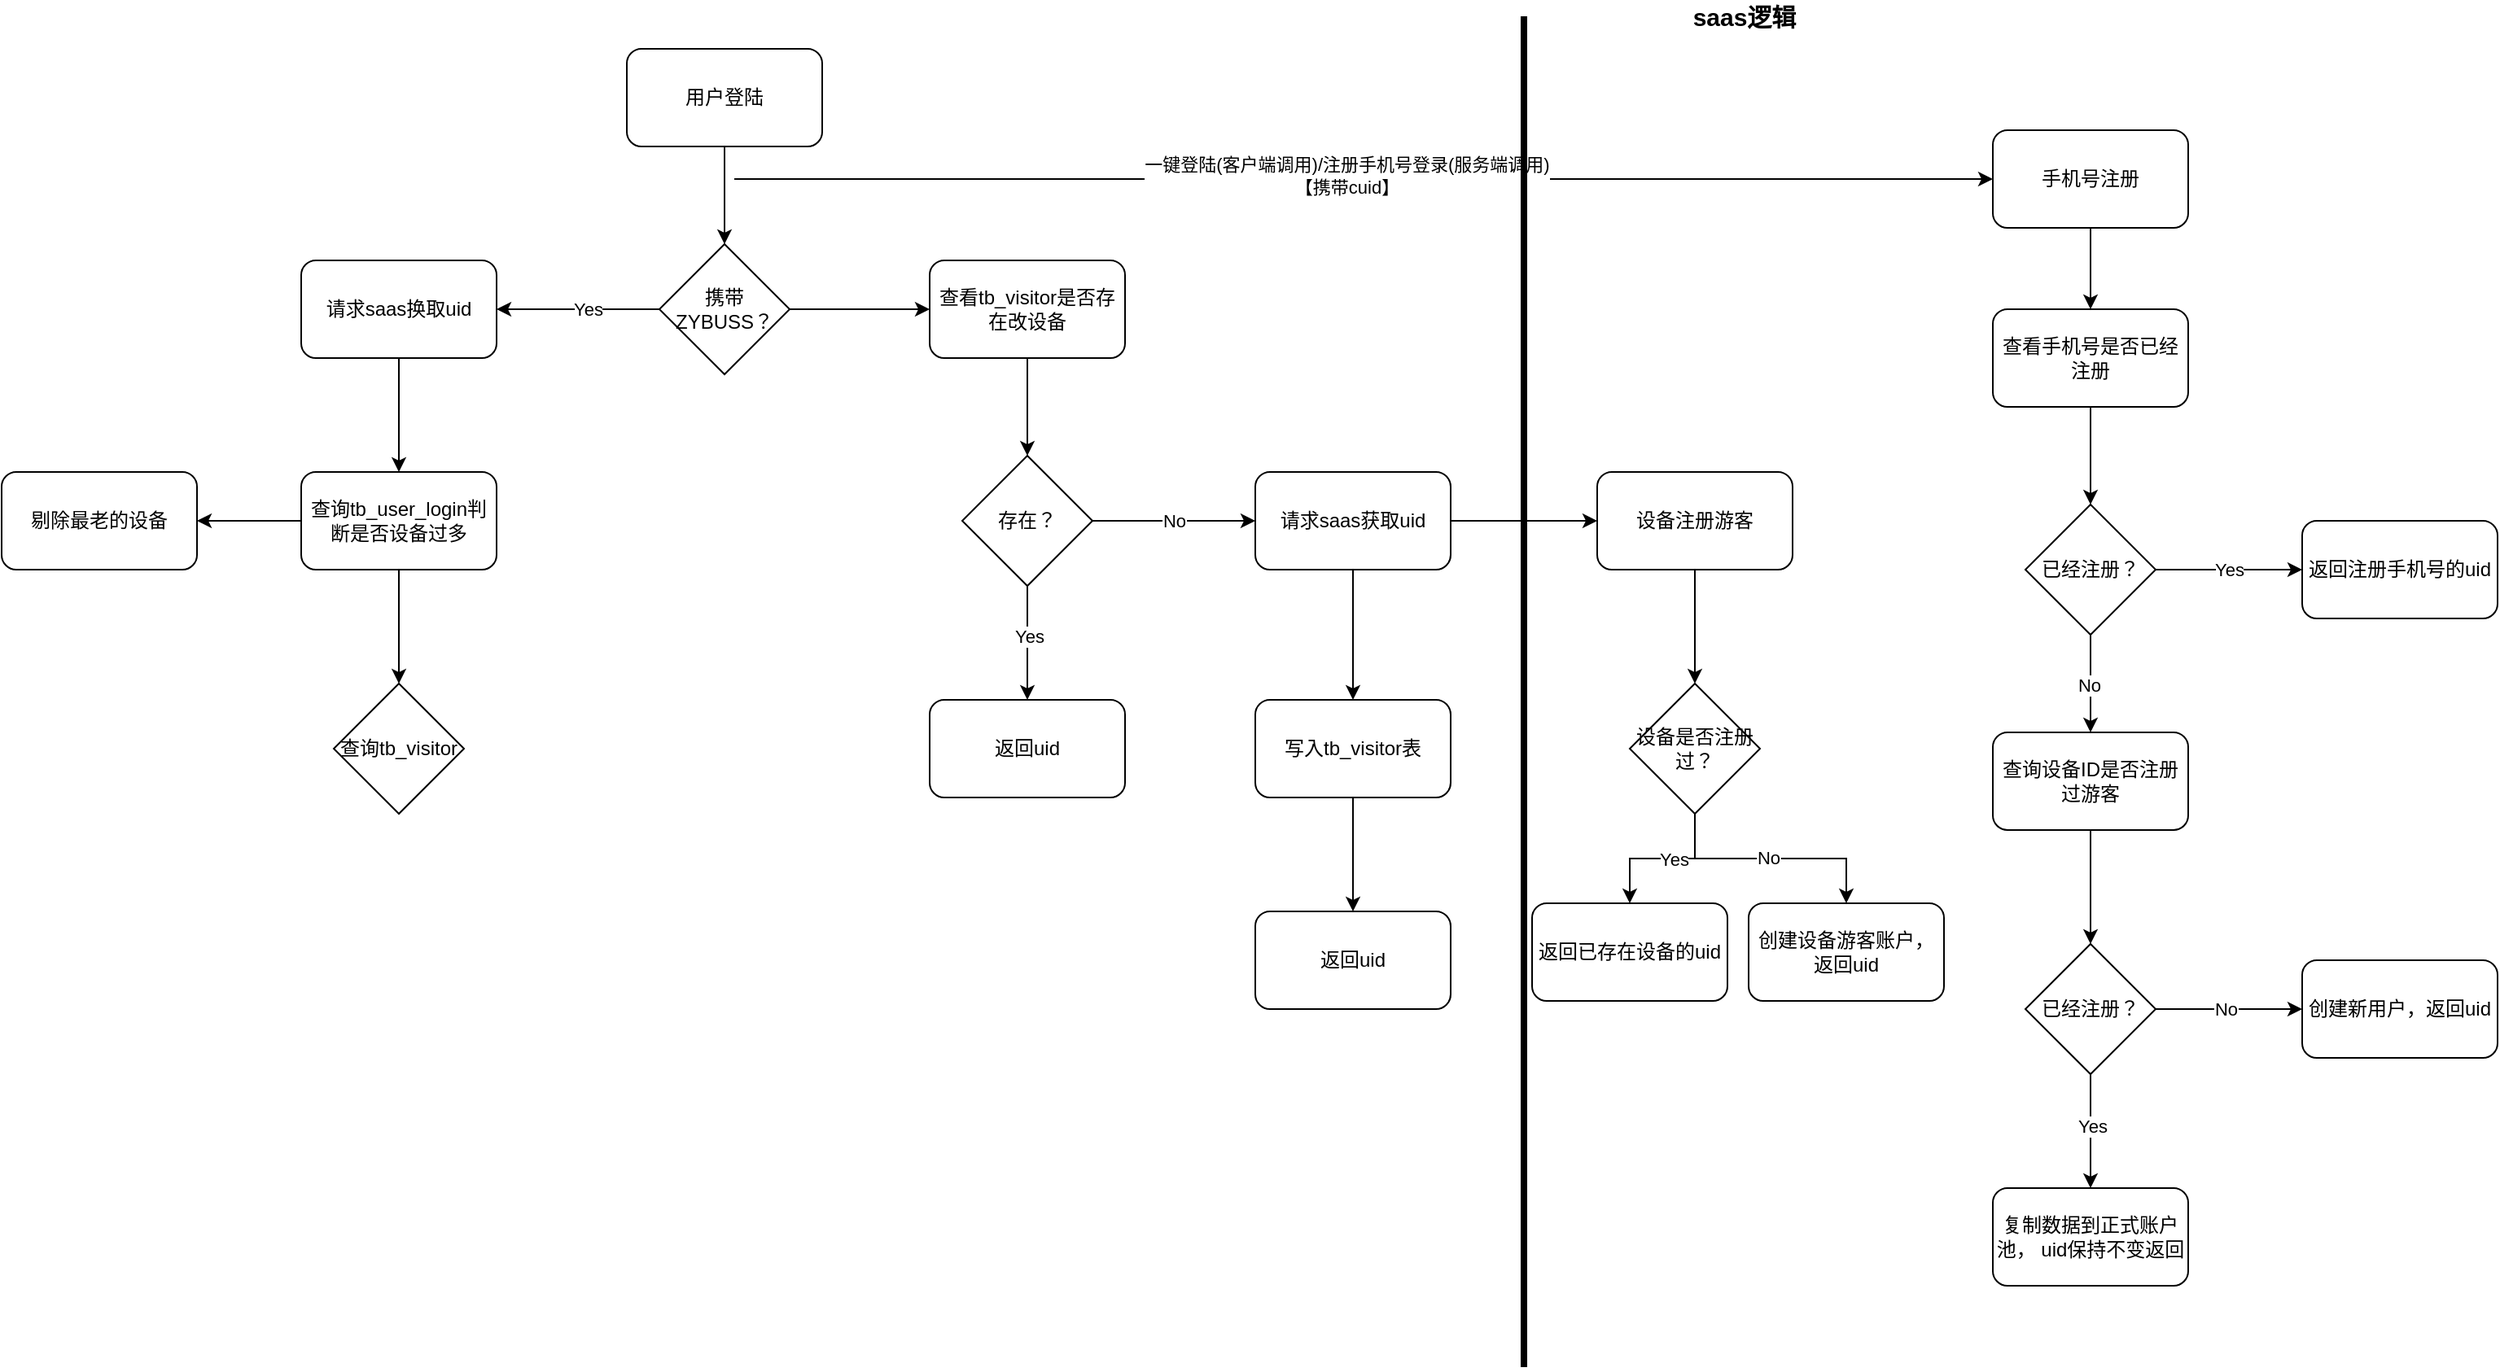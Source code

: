 <mxfile version="14.6.13" type="github">
  <diagram id="S911AtiYUD0wgh2vhi8y" name="Page-1">
    <mxGraphModel dx="2125" dy="808" grid="1" gridSize="10" guides="1" tooltips="1" connect="1" arrows="1" fold="1" page="1" pageScale="1" pageWidth="827" pageHeight="1169" math="0" shadow="0">
      <root>
        <mxCell id="0" />
        <mxCell id="1" parent="0" />
        <mxCell id="Lz_Nin7hzyFE5lzZlfob-11" style="edgeStyle=orthogonalEdgeStyle;rounded=0;orthogonalLoop=1;jettySize=auto;html=1;entryX=0.5;entryY=0;entryDx=0;entryDy=0;" edge="1" parent="1" source="Lz_Nin7hzyFE5lzZlfob-1" target="Lz_Nin7hzyFE5lzZlfob-2">
          <mxGeometry relative="1" as="geometry" />
        </mxCell>
        <mxCell id="Lz_Nin7hzyFE5lzZlfob-1" value="用户登陆" style="rounded=1;whiteSpace=wrap;html=1;" vertex="1" parent="1">
          <mxGeometry x="354" y="60" width="120" height="60" as="geometry" />
        </mxCell>
        <mxCell id="Lz_Nin7hzyFE5lzZlfob-38" style="edgeStyle=orthogonalEdgeStyle;rounded=0;orthogonalLoop=1;jettySize=auto;html=1;entryX=1;entryY=0.5;entryDx=0;entryDy=0;" edge="1" parent="1" source="Lz_Nin7hzyFE5lzZlfob-2" target="Lz_Nin7hzyFE5lzZlfob-3">
          <mxGeometry relative="1" as="geometry" />
        </mxCell>
        <mxCell id="Lz_Nin7hzyFE5lzZlfob-39" value="Yes" style="edgeLabel;html=1;align=center;verticalAlign=middle;resizable=0;points=[];" vertex="1" connectable="0" parent="Lz_Nin7hzyFE5lzZlfob-38">
          <mxGeometry x="-0.12" relative="1" as="geometry">
            <mxPoint as="offset" />
          </mxGeometry>
        </mxCell>
        <mxCell id="Lz_Nin7hzyFE5lzZlfob-41" style="edgeStyle=orthogonalEdgeStyle;rounded=0;orthogonalLoop=1;jettySize=auto;html=1;entryX=0;entryY=0.5;entryDx=0;entryDy=0;" edge="1" parent="1" source="Lz_Nin7hzyFE5lzZlfob-2" target="Lz_Nin7hzyFE5lzZlfob-40">
          <mxGeometry relative="1" as="geometry" />
        </mxCell>
        <mxCell id="Lz_Nin7hzyFE5lzZlfob-2" value="携带ZYBUSS？" style="rhombus;whiteSpace=wrap;html=1;" vertex="1" parent="1">
          <mxGeometry x="374" y="180" width="80" height="80" as="geometry" />
        </mxCell>
        <mxCell id="Lz_Nin7hzyFE5lzZlfob-8" style="edgeStyle=orthogonalEdgeStyle;rounded=0;orthogonalLoop=1;jettySize=auto;html=1;entryX=0.5;entryY=0;entryDx=0;entryDy=0;" edge="1" parent="1" source="Lz_Nin7hzyFE5lzZlfob-3" target="Lz_Nin7hzyFE5lzZlfob-5">
          <mxGeometry relative="1" as="geometry" />
        </mxCell>
        <mxCell id="Lz_Nin7hzyFE5lzZlfob-3" value="请求saas换取uid" style="rounded=1;whiteSpace=wrap;html=1;" vertex="1" parent="1">
          <mxGeometry x="154" y="190" width="120" height="60" as="geometry" />
        </mxCell>
        <mxCell id="Lz_Nin7hzyFE5lzZlfob-7" style="edgeStyle=orthogonalEdgeStyle;rounded=0;orthogonalLoop=1;jettySize=auto;html=1;entryX=1;entryY=0.5;entryDx=0;entryDy=0;" edge="1" parent="1" source="Lz_Nin7hzyFE5lzZlfob-5" target="Lz_Nin7hzyFE5lzZlfob-6">
          <mxGeometry relative="1" as="geometry" />
        </mxCell>
        <mxCell id="Lz_Nin7hzyFE5lzZlfob-10" style="edgeStyle=orthogonalEdgeStyle;rounded=0;orthogonalLoop=1;jettySize=auto;html=1;" edge="1" parent="1" source="Lz_Nin7hzyFE5lzZlfob-5">
          <mxGeometry relative="1" as="geometry">
            <mxPoint x="214" y="450" as="targetPoint" />
          </mxGeometry>
        </mxCell>
        <mxCell id="Lz_Nin7hzyFE5lzZlfob-5" value="查询tb_user_login判断是否设备过多" style="rounded=1;whiteSpace=wrap;html=1;" vertex="1" parent="1">
          <mxGeometry x="154" y="320" width="120" height="60" as="geometry" />
        </mxCell>
        <mxCell id="Lz_Nin7hzyFE5lzZlfob-6" value="剔除最老的设备" style="rounded=1;whiteSpace=wrap;html=1;" vertex="1" parent="1">
          <mxGeometry x="-30" y="320" width="120" height="60" as="geometry" />
        </mxCell>
        <mxCell id="Lz_Nin7hzyFE5lzZlfob-12" value="查询tb_visitor" style="rhombus;whiteSpace=wrap;html=1;" vertex="1" parent="1">
          <mxGeometry x="174" y="450" width="80" height="80" as="geometry" />
        </mxCell>
        <mxCell id="Lz_Nin7hzyFE5lzZlfob-14" value="" style="endArrow=classic;html=1;entryX=0;entryY=0.5;entryDx=0;entryDy=0;" edge="1" parent="1" target="Lz_Nin7hzyFE5lzZlfob-16">
          <mxGeometry width="50" height="50" relative="1" as="geometry">
            <mxPoint x="420" y="140" as="sourcePoint" />
            <mxPoint x="940" y="140" as="targetPoint" />
          </mxGeometry>
        </mxCell>
        <mxCell id="Lz_Nin7hzyFE5lzZlfob-17" value="一键登陆(客户端调用)/注册手机号登录(服务端调用)&lt;br&gt;【携带cuid】" style="edgeLabel;html=1;align=center;verticalAlign=middle;resizable=0;points=[];" vertex="1" connectable="0" parent="Lz_Nin7hzyFE5lzZlfob-14">
          <mxGeometry x="-0.027" y="2" relative="1" as="geometry">
            <mxPoint as="offset" />
          </mxGeometry>
        </mxCell>
        <mxCell id="Lz_Nin7hzyFE5lzZlfob-15" value="&lt;b&gt;&lt;font style=&quot;font-size: 15px&quot;&gt;saas逻辑&lt;/font&gt;&lt;/b&gt;" style="text;html=1;align=center;verticalAlign=middle;resizable=0;points=[];autosize=1;strokeColor=none;" vertex="1" parent="1">
          <mxGeometry x="1000" y="30" width="80" height="20" as="geometry" />
        </mxCell>
        <mxCell id="Lz_Nin7hzyFE5lzZlfob-19" style="edgeStyle=orthogonalEdgeStyle;rounded=0;orthogonalLoop=1;jettySize=auto;html=1;" edge="1" parent="1" source="Lz_Nin7hzyFE5lzZlfob-16">
          <mxGeometry relative="1" as="geometry">
            <mxPoint x="1253" y="220" as="targetPoint" />
          </mxGeometry>
        </mxCell>
        <mxCell id="Lz_Nin7hzyFE5lzZlfob-16" value="手机号注册" style="rounded=1;whiteSpace=wrap;html=1;" vertex="1" parent="1">
          <mxGeometry x="1193" y="110" width="120" height="60" as="geometry" />
        </mxCell>
        <mxCell id="Lz_Nin7hzyFE5lzZlfob-24" style="edgeStyle=orthogonalEdgeStyle;rounded=0;orthogonalLoop=1;jettySize=auto;html=1;entryX=0.5;entryY=0;entryDx=0;entryDy=0;" edge="1" parent="1" source="Lz_Nin7hzyFE5lzZlfob-20" target="Lz_Nin7hzyFE5lzZlfob-22">
          <mxGeometry relative="1" as="geometry" />
        </mxCell>
        <mxCell id="Lz_Nin7hzyFE5lzZlfob-20" value="查看手机号是否已经注册" style="rounded=1;whiteSpace=wrap;html=1;" vertex="1" parent="1">
          <mxGeometry x="1193" y="220" width="120" height="60" as="geometry" />
        </mxCell>
        <mxCell id="Lz_Nin7hzyFE5lzZlfob-26" value="Yes" style="edgeStyle=orthogonalEdgeStyle;rounded=0;orthogonalLoop=1;jettySize=auto;html=1;" edge="1" parent="1" source="Lz_Nin7hzyFE5lzZlfob-22" target="Lz_Nin7hzyFE5lzZlfob-25">
          <mxGeometry relative="1" as="geometry" />
        </mxCell>
        <mxCell id="Lz_Nin7hzyFE5lzZlfob-29" style="edgeStyle=orthogonalEdgeStyle;rounded=0;orthogonalLoop=1;jettySize=auto;html=1;entryX=0.5;entryY=0;entryDx=0;entryDy=0;" edge="1" parent="1" source="Lz_Nin7hzyFE5lzZlfob-22" target="Lz_Nin7hzyFE5lzZlfob-27">
          <mxGeometry relative="1" as="geometry" />
        </mxCell>
        <mxCell id="Lz_Nin7hzyFE5lzZlfob-30" value="No" style="edgeLabel;html=1;align=center;verticalAlign=middle;resizable=0;points=[];" vertex="1" connectable="0" parent="Lz_Nin7hzyFE5lzZlfob-29">
          <mxGeometry x="0.033" y="-1" relative="1" as="geometry">
            <mxPoint as="offset" />
          </mxGeometry>
        </mxCell>
        <mxCell id="Lz_Nin7hzyFE5lzZlfob-22" value="已经注册？" style="rhombus;whiteSpace=wrap;html=1;" vertex="1" parent="1">
          <mxGeometry x="1213" y="340" width="80" height="80" as="geometry" />
        </mxCell>
        <mxCell id="Lz_Nin7hzyFE5lzZlfob-25" value="返回注册手机号的uid" style="rounded=1;whiteSpace=wrap;html=1;" vertex="1" parent="1">
          <mxGeometry x="1383" y="350" width="120" height="60" as="geometry" />
        </mxCell>
        <mxCell id="Lz_Nin7hzyFE5lzZlfob-31" style="edgeStyle=orthogonalEdgeStyle;rounded=0;orthogonalLoop=1;jettySize=auto;html=1;entryX=0.5;entryY=0;entryDx=0;entryDy=0;" edge="1" parent="1" source="Lz_Nin7hzyFE5lzZlfob-27" target="Lz_Nin7hzyFE5lzZlfob-28">
          <mxGeometry relative="1" as="geometry" />
        </mxCell>
        <mxCell id="Lz_Nin7hzyFE5lzZlfob-27" value="查询设备ID是否注册过游客" style="rounded=1;whiteSpace=wrap;html=1;" vertex="1" parent="1">
          <mxGeometry x="1193" y="480" width="120" height="60" as="geometry" />
        </mxCell>
        <mxCell id="Lz_Nin7hzyFE5lzZlfob-33" style="edgeStyle=orthogonalEdgeStyle;rounded=0;orthogonalLoop=1;jettySize=auto;html=1;" edge="1" parent="1" source="Lz_Nin7hzyFE5lzZlfob-28" target="Lz_Nin7hzyFE5lzZlfob-32">
          <mxGeometry relative="1" as="geometry" />
        </mxCell>
        <mxCell id="Lz_Nin7hzyFE5lzZlfob-36" value="Yes" style="edgeLabel;html=1;align=center;verticalAlign=middle;resizable=0;points=[];" vertex="1" connectable="0" parent="Lz_Nin7hzyFE5lzZlfob-33">
          <mxGeometry x="-0.086" y="1" relative="1" as="geometry">
            <mxPoint as="offset" />
          </mxGeometry>
        </mxCell>
        <mxCell id="Lz_Nin7hzyFE5lzZlfob-35" style="edgeStyle=orthogonalEdgeStyle;rounded=0;orthogonalLoop=1;jettySize=auto;html=1;" edge="1" parent="1" source="Lz_Nin7hzyFE5lzZlfob-28" target="Lz_Nin7hzyFE5lzZlfob-34">
          <mxGeometry relative="1" as="geometry" />
        </mxCell>
        <mxCell id="Lz_Nin7hzyFE5lzZlfob-37" value="No" style="edgeLabel;html=1;align=center;verticalAlign=middle;resizable=0;points=[];" vertex="1" connectable="0" parent="Lz_Nin7hzyFE5lzZlfob-35">
          <mxGeometry x="-0.044" relative="1" as="geometry">
            <mxPoint as="offset" />
          </mxGeometry>
        </mxCell>
        <mxCell id="Lz_Nin7hzyFE5lzZlfob-28" value="已经注册？" style="rhombus;whiteSpace=wrap;html=1;" vertex="1" parent="1">
          <mxGeometry x="1213" y="610" width="80" height="80" as="geometry" />
        </mxCell>
        <mxCell id="Lz_Nin7hzyFE5lzZlfob-32" value="复制数据到正式账户池， uid保持不变返回" style="rounded=1;whiteSpace=wrap;html=1;" vertex="1" parent="1">
          <mxGeometry x="1193" y="760" width="120" height="60" as="geometry" />
        </mxCell>
        <mxCell id="Lz_Nin7hzyFE5lzZlfob-34" value="创建新用户，返回uid" style="rounded=1;whiteSpace=wrap;html=1;" vertex="1" parent="1">
          <mxGeometry x="1383" y="620" width="120" height="60" as="geometry" />
        </mxCell>
        <mxCell id="Lz_Nin7hzyFE5lzZlfob-43" style="edgeStyle=orthogonalEdgeStyle;rounded=0;orthogonalLoop=1;jettySize=auto;html=1;" edge="1" parent="1" source="Lz_Nin7hzyFE5lzZlfob-40" target="Lz_Nin7hzyFE5lzZlfob-42">
          <mxGeometry relative="1" as="geometry" />
        </mxCell>
        <mxCell id="Lz_Nin7hzyFE5lzZlfob-40" value="查看tb_visitor是否存在改设备" style="rounded=1;whiteSpace=wrap;html=1;" vertex="1" parent="1">
          <mxGeometry x="540" y="190" width="120" height="60" as="geometry" />
        </mxCell>
        <mxCell id="Lz_Nin7hzyFE5lzZlfob-45" style="edgeStyle=orthogonalEdgeStyle;rounded=0;orthogonalLoop=1;jettySize=auto;html=1;entryX=0.5;entryY=0;entryDx=0;entryDy=0;" edge="1" parent="1" source="Lz_Nin7hzyFE5lzZlfob-42" target="Lz_Nin7hzyFE5lzZlfob-44">
          <mxGeometry relative="1" as="geometry" />
        </mxCell>
        <mxCell id="Lz_Nin7hzyFE5lzZlfob-46" value="Yes" style="edgeLabel;html=1;align=center;verticalAlign=middle;resizable=0;points=[];" vertex="1" connectable="0" parent="Lz_Nin7hzyFE5lzZlfob-45">
          <mxGeometry x="-0.114" y="1" relative="1" as="geometry">
            <mxPoint as="offset" />
          </mxGeometry>
        </mxCell>
        <mxCell id="Lz_Nin7hzyFE5lzZlfob-64" value="No" style="edgeStyle=orthogonalEdgeStyle;rounded=0;orthogonalLoop=1;jettySize=auto;html=1;entryX=0;entryY=0.5;entryDx=0;entryDy=0;" edge="1" parent="1" source="Lz_Nin7hzyFE5lzZlfob-42" target="Lz_Nin7hzyFE5lzZlfob-63">
          <mxGeometry relative="1" as="geometry" />
        </mxCell>
        <mxCell id="Lz_Nin7hzyFE5lzZlfob-42" value="存在？" style="rhombus;whiteSpace=wrap;html=1;" vertex="1" parent="1">
          <mxGeometry x="560" y="310" width="80" height="80" as="geometry" />
        </mxCell>
        <mxCell id="Lz_Nin7hzyFE5lzZlfob-44" value="返回uid" style="rounded=1;whiteSpace=wrap;html=1;" vertex="1" parent="1">
          <mxGeometry x="540" y="460" width="120" height="60" as="geometry" />
        </mxCell>
        <mxCell id="Lz_Nin7hzyFE5lzZlfob-52" style="edgeStyle=orthogonalEdgeStyle;rounded=0;orthogonalLoop=1;jettySize=auto;html=1;entryX=0.5;entryY=0;entryDx=0;entryDy=0;" edge="1" parent="1" source="Lz_Nin7hzyFE5lzZlfob-47" target="Lz_Nin7hzyFE5lzZlfob-51">
          <mxGeometry relative="1" as="geometry" />
        </mxCell>
        <mxCell id="Lz_Nin7hzyFE5lzZlfob-47" value="设备注册游客" style="rounded=1;whiteSpace=wrap;html=1;" vertex="1" parent="1">
          <mxGeometry x="950" y="320" width="120" height="60" as="geometry" />
        </mxCell>
        <mxCell id="Lz_Nin7hzyFE5lzZlfob-56" style="edgeStyle=orthogonalEdgeStyle;rounded=0;orthogonalLoop=1;jettySize=auto;html=1;entryX=0.5;entryY=0;entryDx=0;entryDy=0;" edge="1" parent="1" source="Lz_Nin7hzyFE5lzZlfob-51" target="Lz_Nin7hzyFE5lzZlfob-53">
          <mxGeometry relative="1" as="geometry" />
        </mxCell>
        <mxCell id="Lz_Nin7hzyFE5lzZlfob-57" value="No" style="edgeLabel;html=1;align=center;verticalAlign=middle;resizable=0;points=[];" vertex="1" connectable="0" parent="Lz_Nin7hzyFE5lzZlfob-56">
          <mxGeometry x="-0.025" y="1" relative="1" as="geometry">
            <mxPoint as="offset" />
          </mxGeometry>
        </mxCell>
        <mxCell id="Lz_Nin7hzyFE5lzZlfob-59" style="edgeStyle=orthogonalEdgeStyle;rounded=0;orthogonalLoop=1;jettySize=auto;html=1;entryX=0.5;entryY=0;entryDx=0;entryDy=0;" edge="1" parent="1" source="Lz_Nin7hzyFE5lzZlfob-51" target="Lz_Nin7hzyFE5lzZlfob-58">
          <mxGeometry relative="1" as="geometry" />
        </mxCell>
        <mxCell id="Lz_Nin7hzyFE5lzZlfob-60" value="Yes" style="edgeLabel;html=1;align=center;verticalAlign=middle;resizable=0;points=[];" vertex="1" connectable="0" parent="Lz_Nin7hzyFE5lzZlfob-59">
          <mxGeometry x="-0.129" relative="1" as="geometry">
            <mxPoint x="1" as="offset" />
          </mxGeometry>
        </mxCell>
        <mxCell id="Lz_Nin7hzyFE5lzZlfob-51" value="设备是否注册过？" style="rhombus;whiteSpace=wrap;html=1;" vertex="1" parent="1">
          <mxGeometry x="970" y="450" width="80" height="80" as="geometry" />
        </mxCell>
        <mxCell id="Lz_Nin7hzyFE5lzZlfob-53" value="创建设备游客账户，返回uid" style="rounded=1;whiteSpace=wrap;html=1;" vertex="1" parent="1">
          <mxGeometry x="1043" y="585" width="120" height="60" as="geometry" />
        </mxCell>
        <mxCell id="Lz_Nin7hzyFE5lzZlfob-58" value="返回已存在设备的uid" style="rounded=1;whiteSpace=wrap;html=1;" vertex="1" parent="1">
          <mxGeometry x="910" y="585" width="120" height="60" as="geometry" />
        </mxCell>
        <mxCell id="Lz_Nin7hzyFE5lzZlfob-65" style="edgeStyle=orthogonalEdgeStyle;rounded=0;orthogonalLoop=1;jettySize=auto;html=1;" edge="1" parent="1" source="Lz_Nin7hzyFE5lzZlfob-63" target="Lz_Nin7hzyFE5lzZlfob-47">
          <mxGeometry relative="1" as="geometry" />
        </mxCell>
        <mxCell id="Lz_Nin7hzyFE5lzZlfob-68" style="edgeStyle=orthogonalEdgeStyle;rounded=0;orthogonalLoop=1;jettySize=auto;html=1;entryX=0.5;entryY=0;entryDx=0;entryDy=0;" edge="1" parent="1" source="Lz_Nin7hzyFE5lzZlfob-63" target="Lz_Nin7hzyFE5lzZlfob-67">
          <mxGeometry relative="1" as="geometry" />
        </mxCell>
        <mxCell id="Lz_Nin7hzyFE5lzZlfob-63" value="请求saas获取uid" style="rounded=1;whiteSpace=wrap;html=1;" vertex="1" parent="1">
          <mxGeometry x="740" y="320" width="120" height="60" as="geometry" />
        </mxCell>
        <mxCell id="Lz_Nin7hzyFE5lzZlfob-66" value="" style="line;strokeWidth=4;direction=south;html=1;perimeter=backbonePerimeter;points=[];outlineConnect=0;" vertex="1" parent="1">
          <mxGeometry x="900" y="40" width="10" height="830" as="geometry" />
        </mxCell>
        <mxCell id="Lz_Nin7hzyFE5lzZlfob-70" style="edgeStyle=orthogonalEdgeStyle;rounded=0;orthogonalLoop=1;jettySize=auto;html=1;entryX=0.5;entryY=0;entryDx=0;entryDy=0;" edge="1" parent="1" source="Lz_Nin7hzyFE5lzZlfob-67" target="Lz_Nin7hzyFE5lzZlfob-69">
          <mxGeometry relative="1" as="geometry" />
        </mxCell>
        <mxCell id="Lz_Nin7hzyFE5lzZlfob-67" value="写入tb_visitor表" style="rounded=1;whiteSpace=wrap;html=1;" vertex="1" parent="1">
          <mxGeometry x="740" y="460" width="120" height="60" as="geometry" />
        </mxCell>
        <mxCell id="Lz_Nin7hzyFE5lzZlfob-69" value="返回uid" style="rounded=1;whiteSpace=wrap;html=1;" vertex="1" parent="1">
          <mxGeometry x="740" y="590" width="120" height="60" as="geometry" />
        </mxCell>
      </root>
    </mxGraphModel>
  </diagram>
</mxfile>

